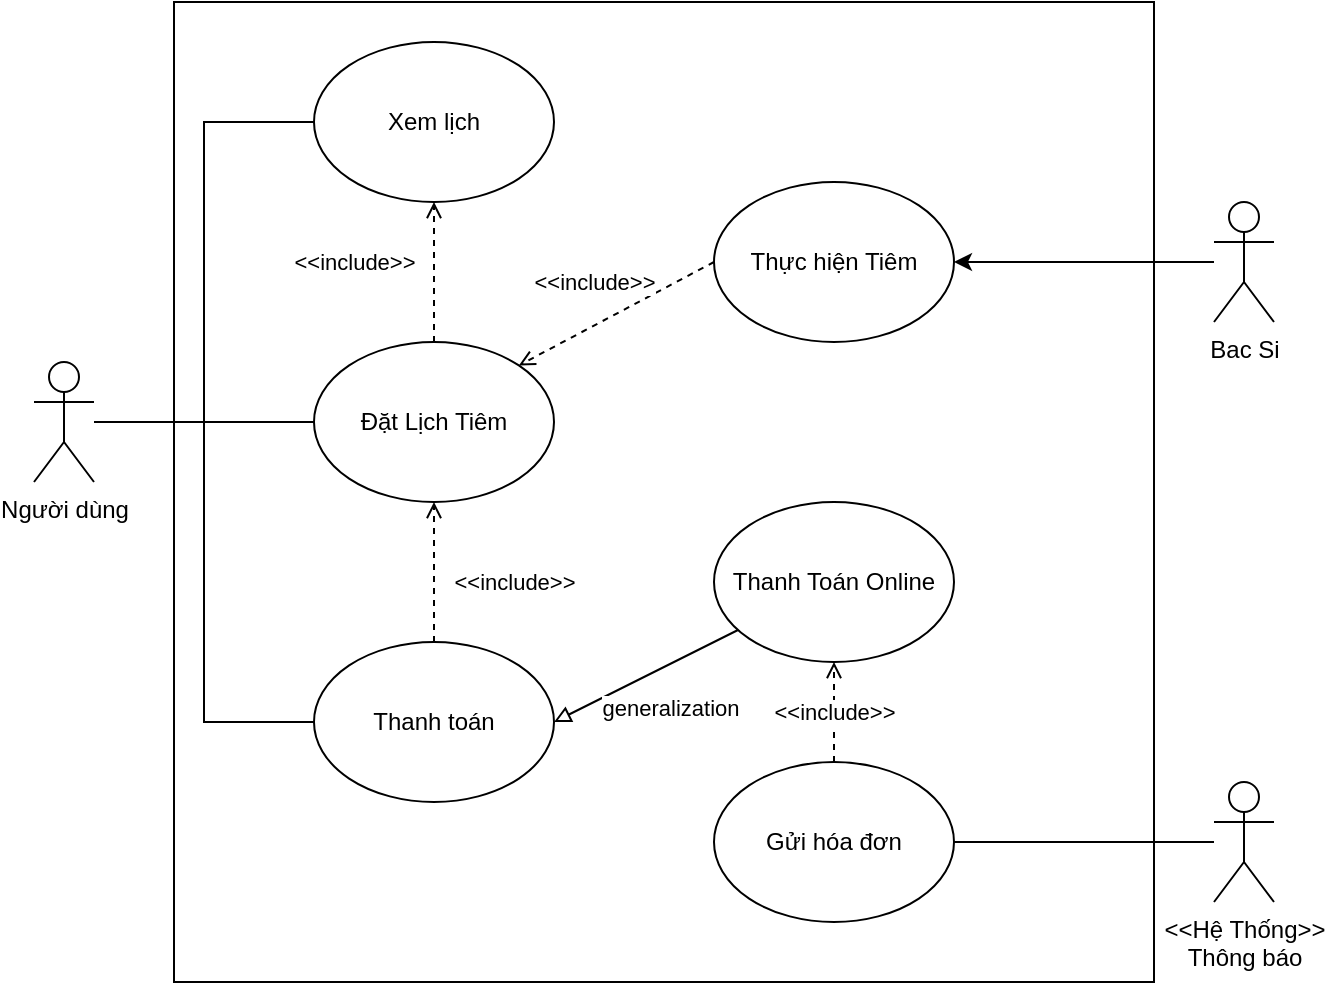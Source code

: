 <mxfile version="28.0.7">
  <diagram name="Trang-1" id="SkHcOwN8IgdCpiT-_uyP">
    <mxGraphModel dx="2316" dy="1989" grid="1" gridSize="10" guides="1" tooltips="1" connect="1" arrows="1" fold="1" page="1" pageScale="1" pageWidth="827" pageHeight="1169" math="0" shadow="0">
      <root>
        <mxCell id="0" />
        <mxCell id="1" parent="0" />
        <mxCell id="6zkKeThLbnUgTpRzeCHB-32" value="" style="whiteSpace=wrap;html=1;aspect=fixed;" vertex="1" parent="1">
          <mxGeometry y="-120" width="490" height="490" as="geometry" />
        </mxCell>
        <mxCell id="6zkKeThLbnUgTpRzeCHB-9" style="edgeStyle=orthogonalEdgeStyle;rounded=0;orthogonalLoop=1;jettySize=auto;html=1;entryX=0;entryY=0.5;entryDx=0;entryDy=0;endArrow=none;endFill=0;" edge="1" parent="1" source="6zkKeThLbnUgTpRzeCHB-2" target="6zkKeThLbnUgTpRzeCHB-8">
          <mxGeometry relative="1" as="geometry" />
        </mxCell>
        <mxCell id="6zkKeThLbnUgTpRzeCHB-16" style="edgeStyle=orthogonalEdgeStyle;rounded=0;orthogonalLoop=1;jettySize=auto;html=1;entryX=0;entryY=0.5;entryDx=0;entryDy=0;endArrow=none;endFill=0;" edge="1" parent="1" source="6zkKeThLbnUgTpRzeCHB-2" target="6zkKeThLbnUgTpRzeCHB-11">
          <mxGeometry relative="1" as="geometry" />
        </mxCell>
        <mxCell id="6zkKeThLbnUgTpRzeCHB-17" style="edgeStyle=orthogonalEdgeStyle;rounded=0;orthogonalLoop=1;jettySize=auto;html=1;entryX=0;entryY=0.5;entryDx=0;entryDy=0;endArrow=none;endFill=0;" edge="1" parent="1" source="6zkKeThLbnUgTpRzeCHB-2" target="6zkKeThLbnUgTpRzeCHB-15">
          <mxGeometry relative="1" as="geometry" />
        </mxCell>
        <mxCell id="6zkKeThLbnUgTpRzeCHB-2" value="Người dùng" style="shape=umlActor;verticalLabelPosition=bottom;verticalAlign=top;html=1;outlineConnect=0;" vertex="1" parent="1">
          <mxGeometry x="-70" y="60" width="30" height="60" as="geometry" />
        </mxCell>
        <mxCell id="6zkKeThLbnUgTpRzeCHB-14" value="&amp;lt;&amp;lt;include&amp;gt;&amp;gt;" style="edgeStyle=orthogonalEdgeStyle;rounded=0;orthogonalLoop=1;jettySize=auto;html=1;entryX=0.5;entryY=1;entryDx=0;entryDy=0;dashed=1;endArrow=open;endFill=0;" edge="1" parent="1" source="6zkKeThLbnUgTpRzeCHB-8" target="6zkKeThLbnUgTpRzeCHB-11">
          <mxGeometry x="0.143" y="40" relative="1" as="geometry">
            <mxPoint as="offset" />
          </mxGeometry>
        </mxCell>
        <mxCell id="6zkKeThLbnUgTpRzeCHB-8" value="Đặt Lịch Tiêm" style="ellipse;whiteSpace=wrap;html=1;" vertex="1" parent="1">
          <mxGeometry x="70" y="50" width="120" height="80" as="geometry" />
        </mxCell>
        <mxCell id="6zkKeThLbnUgTpRzeCHB-11" value="Xem lịch" style="ellipse;whiteSpace=wrap;html=1;" vertex="1" parent="1">
          <mxGeometry x="70" y="-100" width="120" height="80" as="geometry" />
        </mxCell>
        <mxCell id="6zkKeThLbnUgTpRzeCHB-18" value="&amp;lt;&amp;lt;include&amp;gt;&amp;gt;" style="edgeStyle=orthogonalEdgeStyle;rounded=0;orthogonalLoop=1;jettySize=auto;html=1;entryX=0.5;entryY=1;entryDx=0;entryDy=0;endArrow=open;endFill=0;dashed=1;" edge="1" parent="1" source="6zkKeThLbnUgTpRzeCHB-15" target="6zkKeThLbnUgTpRzeCHB-8">
          <mxGeometry x="-0.143" y="-40" relative="1" as="geometry">
            <Array as="points">
              <mxPoint x="130" y="160" />
              <mxPoint x="130" y="160" />
            </Array>
            <mxPoint as="offset" />
          </mxGeometry>
        </mxCell>
        <mxCell id="6zkKeThLbnUgTpRzeCHB-15" value="Thanh toán" style="ellipse;whiteSpace=wrap;html=1;" vertex="1" parent="1">
          <mxGeometry x="70" y="200" width="120" height="80" as="geometry" />
        </mxCell>
        <mxCell id="6zkKeThLbnUgTpRzeCHB-20" value="generalization" style="rounded=0;orthogonalLoop=1;jettySize=auto;html=1;entryX=1;entryY=0.5;entryDx=0;entryDy=0;endArrow=block;endFill=0;" edge="1" parent="1" source="6zkKeThLbnUgTpRzeCHB-19" target="6zkKeThLbnUgTpRzeCHB-15">
          <mxGeometry x="-0.067" y="20" relative="1" as="geometry">
            <mxPoint as="offset" />
          </mxGeometry>
        </mxCell>
        <mxCell id="6zkKeThLbnUgTpRzeCHB-19" value="Thanh Toán Online" style="ellipse;whiteSpace=wrap;html=1;" vertex="1" parent="1">
          <mxGeometry x="270" y="130" width="120" height="80" as="geometry" />
        </mxCell>
        <mxCell id="6zkKeThLbnUgTpRzeCHB-31" value="&amp;lt;&amp;lt;include&amp;gt;&amp;gt;" style="edgeStyle=orthogonalEdgeStyle;rounded=0;orthogonalLoop=1;jettySize=auto;html=1;entryX=0.5;entryY=1;entryDx=0;entryDy=0;dashed=1;endArrow=open;endFill=0;" edge="1" parent="1" source="6zkKeThLbnUgTpRzeCHB-21" target="6zkKeThLbnUgTpRzeCHB-19">
          <mxGeometry relative="1" as="geometry" />
        </mxCell>
        <mxCell id="6zkKeThLbnUgTpRzeCHB-21" value="Gửi hóa đơn" style="ellipse;whiteSpace=wrap;html=1;" vertex="1" parent="1">
          <mxGeometry x="270" y="260" width="120" height="80" as="geometry" />
        </mxCell>
        <mxCell id="6zkKeThLbnUgTpRzeCHB-24" style="edgeStyle=orthogonalEdgeStyle;rounded=0;orthogonalLoop=1;jettySize=auto;html=1;entryX=1;entryY=0.5;entryDx=0;entryDy=0;endArrow=none;endFill=0;" edge="1" parent="1" source="6zkKeThLbnUgTpRzeCHB-23" target="6zkKeThLbnUgTpRzeCHB-21">
          <mxGeometry relative="1" as="geometry" />
        </mxCell>
        <mxCell id="6zkKeThLbnUgTpRzeCHB-23" value="&amp;lt;&amp;lt;Hệ Thống&amp;gt;&amp;gt;&lt;div&gt;Thông báo&lt;/div&gt;" style="shape=umlActor;verticalLabelPosition=bottom;verticalAlign=top;html=1;outlineConnect=0;" vertex="1" parent="1">
          <mxGeometry x="520" y="270" width="30" height="60" as="geometry" />
        </mxCell>
        <mxCell id="6zkKeThLbnUgTpRzeCHB-27" value="&amp;lt;&amp;lt;include&amp;gt;&amp;gt;" style="rounded=0;orthogonalLoop=1;jettySize=auto;html=1;entryX=1;entryY=0;entryDx=0;entryDy=0;exitX=0;exitY=0.5;exitDx=0;exitDy=0;endArrow=open;endFill=0;dashed=1;" edge="1" parent="1" source="6zkKeThLbnUgTpRzeCHB-26" target="6zkKeThLbnUgTpRzeCHB-8">
          <mxGeometry x="0.045" y="-19" relative="1" as="geometry">
            <mxPoint x="280" y="20" as="sourcePoint" />
            <mxPoint as="offset" />
          </mxGeometry>
        </mxCell>
        <mxCell id="6zkKeThLbnUgTpRzeCHB-26" value="Thực hiện Tiêm" style="ellipse;whiteSpace=wrap;html=1;" vertex="1" parent="1">
          <mxGeometry x="270" y="-30" width="120" height="80" as="geometry" />
        </mxCell>
        <mxCell id="6zkKeThLbnUgTpRzeCHB-29" style="edgeStyle=orthogonalEdgeStyle;rounded=0;orthogonalLoop=1;jettySize=auto;html=1;entryX=1;entryY=0.5;entryDx=0;entryDy=0;" edge="1" parent="1" source="6zkKeThLbnUgTpRzeCHB-28" target="6zkKeThLbnUgTpRzeCHB-26">
          <mxGeometry relative="1" as="geometry" />
        </mxCell>
        <mxCell id="6zkKeThLbnUgTpRzeCHB-28" value="Bac Si" style="shape=umlActor;verticalLabelPosition=bottom;verticalAlign=top;html=1;outlineConnect=0;" vertex="1" parent="1">
          <mxGeometry x="520" y="-20" width="30" height="60" as="geometry" />
        </mxCell>
      </root>
    </mxGraphModel>
  </diagram>
</mxfile>
